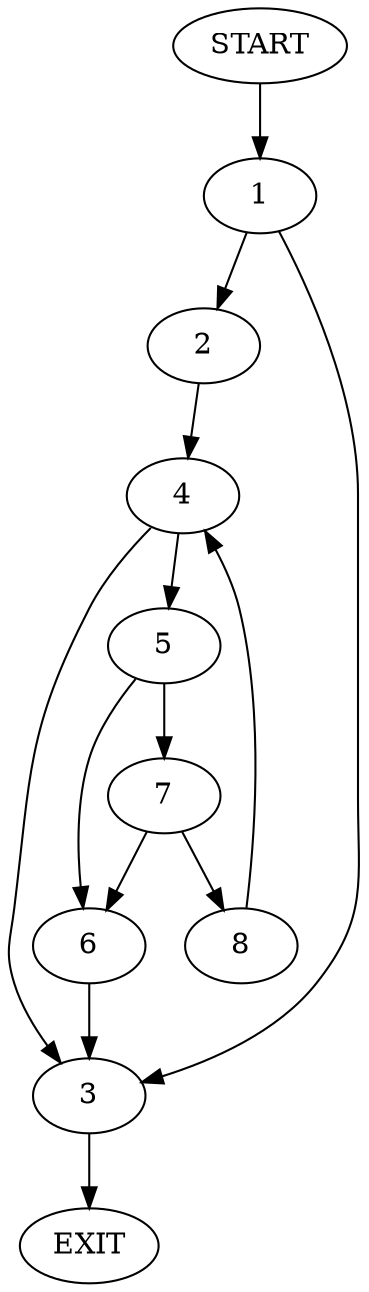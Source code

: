 digraph {
0 [label="START"]
9 [label="EXIT"]
0 -> 1
1 -> 2
1 -> 3
3 -> 9
2 -> 4
4 -> 5
4 -> 3
5 -> 6
5 -> 7
6 -> 3
7 -> 8
7 -> 6
8 -> 4
}
